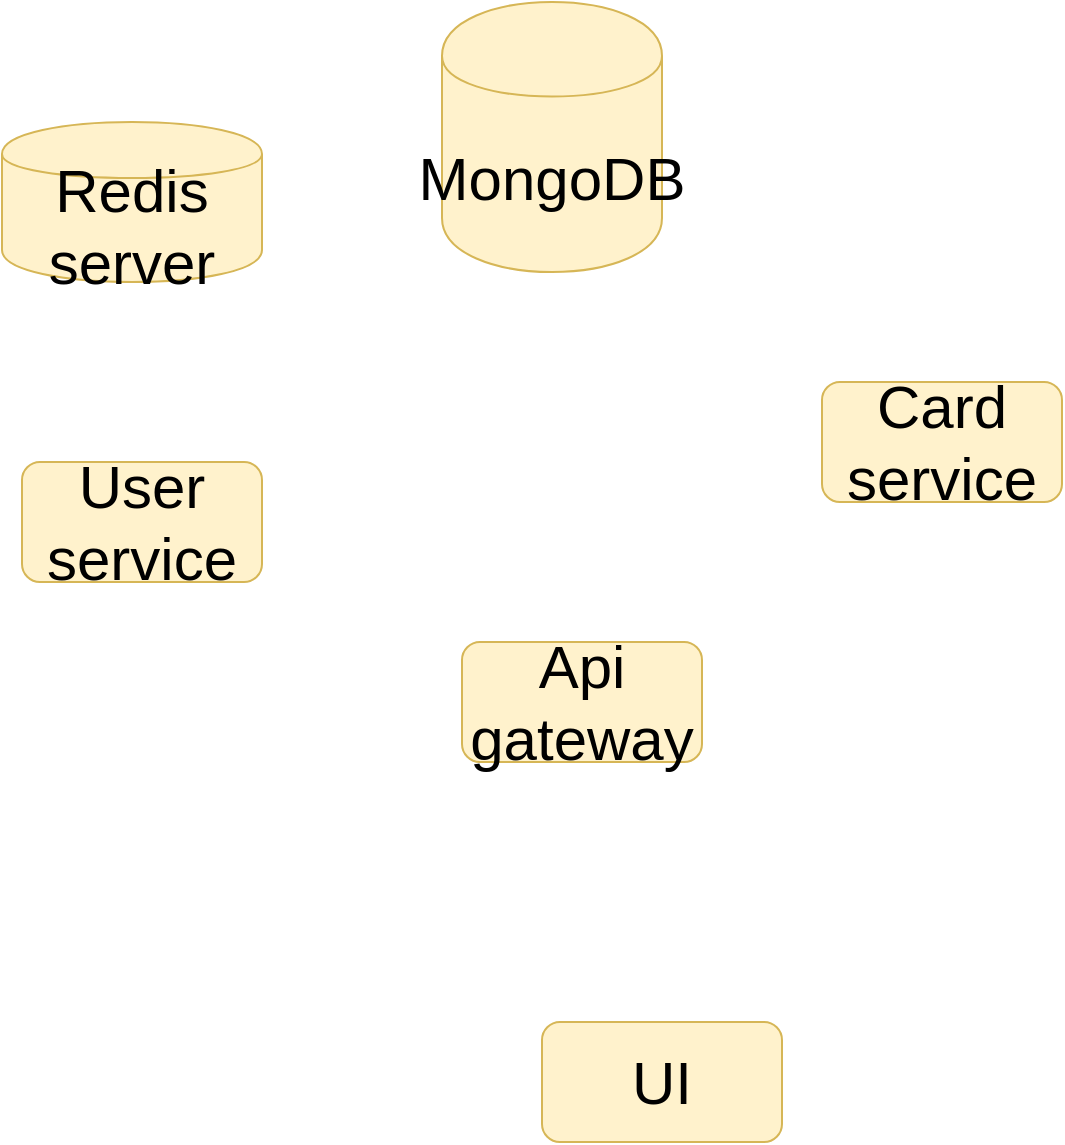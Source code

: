 <mxfile version="10.8.0" type="github"><diagram id="pGqmQ-XWjks_1kiZlFlP" name="Page-1"><mxGraphModel dx="1327" dy="777" grid="1" gridSize="10" guides="1" tooltips="1" connect="1" arrows="1" fold="1" page="1" pageScale="1" pageWidth="1100" pageHeight="850" math="0" shadow="0"><root><mxCell id="0"/><mxCell id="1" parent="0"/><mxCell id="mJLg9562DxXcQiZm1wYq-2" value="MongoDB" style="shape=cylinder;whiteSpace=wrap;html=1;boundedLbl=1;backgroundOutline=1;fontSize=30;fontStyle=0;fillColor=#fff2cc;strokeColor=#d6b656;" vertex="1" parent="1"><mxGeometry x="410" y="20" width="110" height="135" as="geometry"/></mxCell><mxCell id="mJLg9562DxXcQiZm1wYq-3" value="User service" style="rounded=1;whiteSpace=wrap;html=1;fontSize=30;fontStyle=0;fillColor=#fff2cc;strokeColor=#d6b656;" vertex="1" parent="1"><mxGeometry x="200" y="250" width="120" height="60" as="geometry"/></mxCell><mxCell id="mJLg9562DxXcQiZm1wYq-4" value="Card service" style="rounded=1;whiteSpace=wrap;html=1;fontSize=30;fontStyle=0;fillColor=#fff2cc;strokeColor=#d6b656;" vertex="1" parent="1"><mxGeometry x="600" y="210" width="120" height="60" as="geometry"/></mxCell><mxCell id="mJLg9562DxXcQiZm1wYq-5" value="Api gateway" style="rounded=1;whiteSpace=wrap;html=1;fontSize=30;fontStyle=0;fillColor=#fff2cc;strokeColor=#d6b656;" vertex="1" parent="1"><mxGeometry x="420" y="340" width="120" height="60" as="geometry"/></mxCell><mxCell id="mJLg9562DxXcQiZm1wYq-6" value="UI" style="rounded=1;whiteSpace=wrap;html=1;fontSize=30;fontStyle=0;fillColor=#fff2cc;strokeColor=#d6b656;" vertex="1" parent="1"><mxGeometry x="460" y="530" width="120" height="60" as="geometry"/></mxCell><mxCell id="mJLg9562DxXcQiZm1wYq-8" value="Redis server" style="shape=cylinder;whiteSpace=wrap;html=1;boundedLbl=1;backgroundOutline=1;fontSize=30;fontStyle=0;fillColor=#fff2cc;strokeColor=#d6b656;" vertex="1" parent="1"><mxGeometry x="190" y="80" width="130" height="80" as="geometry"/></mxCell></root></mxGraphModel></diagram></mxfile>